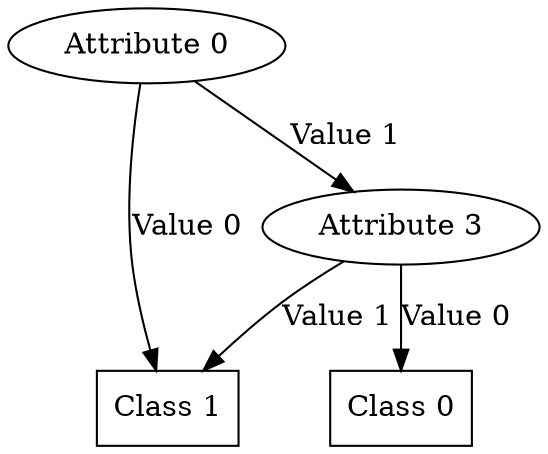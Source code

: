 digraph G {
	graph [bb="0,0,253.93,214.5"];
	node [label="\N"];
	attribute_0	[height=0.5,
		label="Attribute 0",
		pos="66.465,196.5",
		width=1.8463];
	class_1	[height=0.5,
		label="Class 1",
		pos="76.465,18",
		shape=box,
		width=0.94097];
	attribute_0 -> class_1	[label="Value 0",
		lp="86.715,107.25",
		pos="e,71.191,36.412 63.533,178.15 60.402,157.07 56.349,120.46 59.965,89.25 61.588,75.244 64.973,59.975 68.257,47.261"];
	attribute_3	[height=0.5,
		label="Attribute 3",
		pos="187.47,107.25",
		width=1.8463];
	attribute_0 -> attribute_3	[label="Value 1",
		lp="163.72,151.88",
		pos="e,165.11,124.37 88.941,179.29 107.79,165.7 134.91,146.14 155.93,130.99"];
	attribute_3 -> class_1	[label="Value 1",
		lp="156.72,62.625",
		pos="e,92.814,36.439 159.68,90.628 150.28,84.931 139.9,78.178 130.97,71.25 120.5,63.134 109.8,53.282 100.69,44.331"];
	class_0	[height=0.5,
		label="Class 0",
		pos="187.47,18",
		shape=box,
		width=0.94097];
	attribute_3 -> class_0	[label="Value 0",
		lp="213.72,62.625",
		pos="e,187.47,36.202 187.47,89.012 187.47,77.182 187.47,61.204 187.47,47.499"];
}
